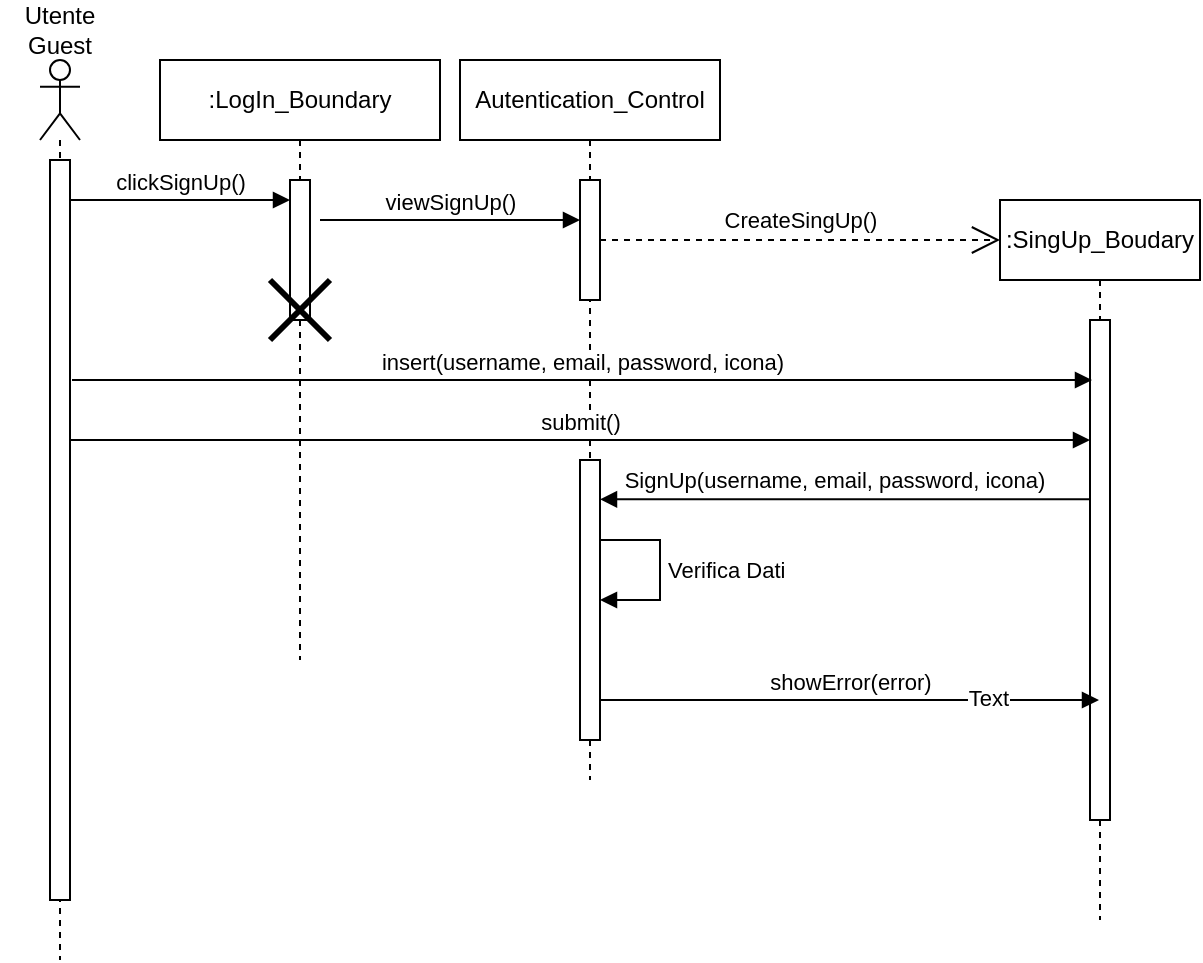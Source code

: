 <mxfile version="26.0.3">
  <diagram name="Page-1" id="2YBvvXClWsGukQMizWep">
    <mxGraphModel dx="1020" dy="496" grid="1" gridSize="10" guides="1" tooltips="1" connect="1" arrows="1" fold="1" page="1" pageScale="1" pageWidth="850" pageHeight="1100" math="0" shadow="0">
      <root>
        <mxCell id="0" />
        <mxCell id="1" parent="0" />
        <mxCell id="olzWAboAStVFeLCQ2mAH-1" value=":LogIn_Boundary" style="shape=umlLifeline;perimeter=lifelinePerimeter;whiteSpace=wrap;html=1;container=1;dropTarget=0;collapsible=0;recursiveResize=0;outlineConnect=0;portConstraint=eastwest;newEdgeStyle={&quot;curved&quot;:0,&quot;rounded&quot;:0};" vertex="1" parent="1">
          <mxGeometry x="110" y="90" width="140" height="300" as="geometry" />
        </mxCell>
        <mxCell id="olzWAboAStVFeLCQ2mAH-2" value="" style="html=1;points=[[0,0,0,0,5],[0,1,0,0,-5],[1,0,0,0,5],[1,1,0,0,-5]];perimeter=orthogonalPerimeter;outlineConnect=0;targetShapes=umlLifeline;portConstraint=eastwest;newEdgeStyle={&quot;curved&quot;:0,&quot;rounded&quot;:0};" vertex="1" parent="olzWAboAStVFeLCQ2mAH-1">
          <mxGeometry x="65" y="60" width="10" height="70" as="geometry" />
        </mxCell>
        <mxCell id="olzWAboAStVFeLCQ2mAH-3" value="" style="shape=umlDestroy;whiteSpace=wrap;html=1;strokeWidth=3;targetShapes=umlLifeline;" vertex="1" parent="olzWAboAStVFeLCQ2mAH-1">
          <mxGeometry x="55" y="110" width="30" height="30" as="geometry" />
        </mxCell>
        <mxCell id="olzWAboAStVFeLCQ2mAH-4" value="" style="shape=umlLifeline;perimeter=lifelinePerimeter;whiteSpace=wrap;html=1;container=1;dropTarget=0;collapsible=0;recursiveResize=0;outlineConnect=0;portConstraint=eastwest;newEdgeStyle={&quot;curved&quot;:0,&quot;rounded&quot;:0};participant=umlActor;" vertex="1" parent="1">
          <mxGeometry x="50" y="90" width="20" height="450" as="geometry" />
        </mxCell>
        <mxCell id="olzWAboAStVFeLCQ2mAH-5" value="" style="html=1;points=[[0,0,0,0,5],[0,1,0,0,-5],[1,0,0,0,5],[1,1,0,0,-5]];perimeter=orthogonalPerimeter;outlineConnect=0;targetShapes=umlLifeline;portConstraint=eastwest;newEdgeStyle={&quot;curved&quot;:0,&quot;rounded&quot;:0};" vertex="1" parent="olzWAboAStVFeLCQ2mAH-4">
          <mxGeometry x="5" y="50" width="10" height="370" as="geometry" />
        </mxCell>
        <mxCell id="olzWAboAStVFeLCQ2mAH-6" value="Utente Guest" style="text;html=1;align=center;verticalAlign=middle;whiteSpace=wrap;rounded=0;" vertex="1" parent="1">
          <mxGeometry x="30" y="60" width="60" height="30" as="geometry" />
        </mxCell>
        <mxCell id="olzWAboAStVFeLCQ2mAH-7" value="Autentication_Control" style="shape=umlLifeline;perimeter=lifelinePerimeter;whiteSpace=wrap;html=1;container=1;dropTarget=0;collapsible=0;recursiveResize=0;outlineConnect=0;portConstraint=eastwest;newEdgeStyle={&quot;curved&quot;:0,&quot;rounded&quot;:0};" vertex="1" parent="1">
          <mxGeometry x="260" y="90" width="130" height="360" as="geometry" />
        </mxCell>
        <mxCell id="olzWAboAStVFeLCQ2mAH-8" value="" style="html=1;points=[[0,0,0,0,5],[0,1,0,0,-5],[1,0,0,0,5],[1,1,0,0,-5]];perimeter=orthogonalPerimeter;outlineConnect=0;targetShapes=umlLifeline;portConstraint=eastwest;newEdgeStyle={&quot;curved&quot;:0,&quot;rounded&quot;:0};" vertex="1" parent="olzWAboAStVFeLCQ2mAH-7">
          <mxGeometry x="60" y="60" width="10" height="60" as="geometry" />
        </mxCell>
        <mxCell id="olzWAboAStVFeLCQ2mAH-9" value="" style="html=1;points=[[0,0,0,0,5],[0,1,0,0,-5],[1,0,0,0,5],[1,1,0,0,-5]];perimeter=orthogonalPerimeter;outlineConnect=0;targetShapes=umlLifeline;portConstraint=eastwest;newEdgeStyle={&quot;curved&quot;:0,&quot;rounded&quot;:0};" vertex="1" parent="olzWAboAStVFeLCQ2mAH-7">
          <mxGeometry x="60" y="200" width="10" height="140" as="geometry" />
        </mxCell>
        <mxCell id="olzWAboAStVFeLCQ2mAH-10" value="viewSignUp()" style="html=1;verticalAlign=bottom;endArrow=block;curved=0;rounded=0;" edge="1" parent="1" target="olzWAboAStVFeLCQ2mAH-8">
          <mxGeometry width="80" relative="1" as="geometry">
            <mxPoint x="190" y="170" as="sourcePoint" />
            <mxPoint x="335" y="170" as="targetPoint" />
          </mxGeometry>
        </mxCell>
        <mxCell id="olzWAboAStVFeLCQ2mAH-11" value="clickSignUp()" style="html=1;verticalAlign=bottom;endArrow=block;curved=0;rounded=0;" edge="1" parent="1">
          <mxGeometry width="80" relative="1" as="geometry">
            <mxPoint x="65" y="160" as="sourcePoint" />
            <mxPoint x="175" y="160" as="targetPoint" />
          </mxGeometry>
        </mxCell>
        <mxCell id="olzWAboAStVFeLCQ2mAH-12" value=":SingUp_Boudary" style="shape=umlLifeline;perimeter=lifelinePerimeter;whiteSpace=wrap;html=1;container=1;dropTarget=0;collapsible=0;recursiveResize=0;outlineConnect=0;portConstraint=eastwest;newEdgeStyle={&quot;curved&quot;:0,&quot;rounded&quot;:0};" vertex="1" parent="1">
          <mxGeometry x="530" y="160" width="100" height="360" as="geometry" />
        </mxCell>
        <mxCell id="olzWAboAStVFeLCQ2mAH-13" value="" style="html=1;points=[[0,0,0,0,5],[0,1,0,0,-5],[1,0,0,0,5],[1,1,0,0,-5]];perimeter=orthogonalPerimeter;outlineConnect=0;targetShapes=umlLifeline;portConstraint=eastwest;newEdgeStyle={&quot;curved&quot;:0,&quot;rounded&quot;:0};" vertex="1" parent="olzWAboAStVFeLCQ2mAH-12">
          <mxGeometry x="45" y="60" width="10" height="250" as="geometry" />
        </mxCell>
        <mxCell id="olzWAboAStVFeLCQ2mAH-14" value="insert(username, email, password, icona)" style="html=1;verticalAlign=bottom;endArrow=block;curved=0;rounded=0;" edge="1" parent="1">
          <mxGeometry width="80" relative="1" as="geometry">
            <mxPoint x="66" y="250" as="sourcePoint" />
            <mxPoint x="576" y="250" as="targetPoint" />
          </mxGeometry>
        </mxCell>
        <mxCell id="olzWAboAStVFeLCQ2mAH-15" value="submit()" style="html=1;verticalAlign=bottom;endArrow=block;curved=0;rounded=0;" edge="1" parent="1" target="olzWAboAStVFeLCQ2mAH-13">
          <mxGeometry width="80" relative="1" as="geometry">
            <mxPoint x="65" y="280" as="sourcePoint" />
            <mxPoint x="485" y="280" as="targetPoint" />
          </mxGeometry>
        </mxCell>
        <mxCell id="olzWAboAStVFeLCQ2mAH-16" value="" style="html=1;verticalAlign=bottom;endArrow=block;curved=0;rounded=0;" edge="1" parent="1" source="olzWAboAStVFeLCQ2mAH-13">
          <mxGeometry width="80" relative="1" as="geometry">
            <mxPoint x="490" y="309.64" as="sourcePoint" />
            <mxPoint x="330" y="309.64" as="targetPoint" />
          </mxGeometry>
        </mxCell>
        <mxCell id="olzWAboAStVFeLCQ2mAH-17" value="SignUp(username, email, password, icona)" style="edgeLabel;html=1;align=center;verticalAlign=middle;resizable=0;points=[];" vertex="1" connectable="0" parent="olzWAboAStVFeLCQ2mAH-16">
          <mxGeometry x="-0.108" y="-1" relative="1" as="geometry">
            <mxPoint x="-19" y="-9" as="offset" />
          </mxGeometry>
        </mxCell>
        <mxCell id="olzWAboAStVFeLCQ2mAH-22" value="CreateSingUp()" style="endArrow=open;endSize=12;dashed=1;html=1;rounded=0;" edge="1" parent="1">
          <mxGeometry y="10" width="160" relative="1" as="geometry">
            <mxPoint x="330" y="180" as="sourcePoint" />
            <mxPoint x="530" y="180" as="targetPoint" />
            <mxPoint as="offset" />
          </mxGeometry>
        </mxCell>
        <mxCell id="olzWAboAStVFeLCQ2mAH-23" value="showError(error)" style="html=1;verticalAlign=bottom;endArrow=block;curved=0;rounded=0;" edge="1" parent="1">
          <mxGeometry width="80" relative="1" as="geometry">
            <mxPoint x="330" y="410" as="sourcePoint" />
            <mxPoint x="579.5" y="410" as="targetPoint" />
          </mxGeometry>
        </mxCell>
        <mxCell id="olzWAboAStVFeLCQ2mAH-25" value="Text" style="edgeLabel;html=1;align=center;verticalAlign=middle;resizable=0;points=[];" vertex="1" connectable="0" parent="olzWAboAStVFeLCQ2mAH-23">
          <mxGeometry x="0.555" y="1" relative="1" as="geometry">
            <mxPoint as="offset" />
          </mxGeometry>
        </mxCell>
        <mxCell id="olzWAboAStVFeLCQ2mAH-24" value="Verifica Dati" style="html=1;align=left;spacingLeft=2;endArrow=block;rounded=0;edgeStyle=orthogonalEdgeStyle;curved=0;rounded=0;" edge="1" parent="1" target="olzWAboAStVFeLCQ2mAH-9">
          <mxGeometry relative="1" as="geometry">
            <mxPoint x="330" y="330" as="sourcePoint" />
            <Array as="points">
              <mxPoint x="360" y="330" />
              <mxPoint x="360" y="360" />
            </Array>
            <mxPoint x="335" y="360" as="targetPoint" />
          </mxGeometry>
        </mxCell>
      </root>
    </mxGraphModel>
  </diagram>
</mxfile>
